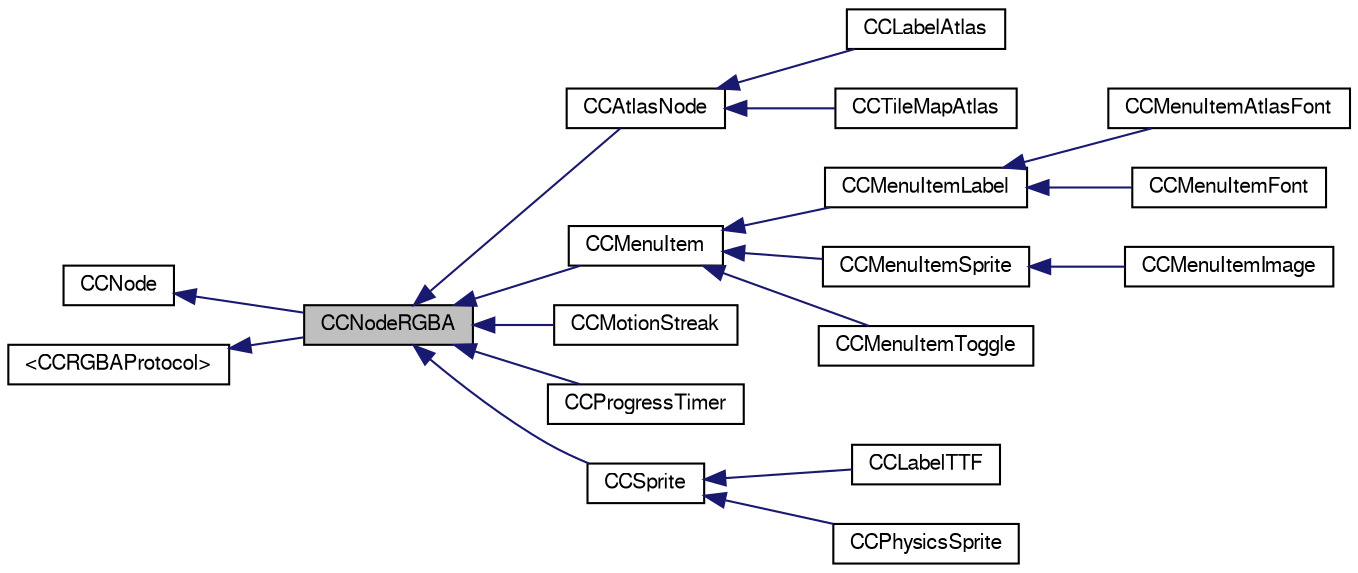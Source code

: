 digraph G
{
  bgcolor="transparent";
  edge [fontname="FreeSans",fontsize="10",labelfontname="FreeSans",labelfontsize="10"];
  node [fontname="FreeSans",fontsize="10",shape=record];
  rankdir="LR";
  Node1 [label="CCNodeRGBA",height=0.2,width=0.4,color="black", fillcolor="grey75", style="filled" fontcolor="black"];
  Node2 -> Node1 [dir="back",color="midnightblue",fontsize="10",style="solid",fontname="FreeSans"];
  Node2 [label="CCNode",height=0.2,width=0.4,color="black",URL="$interface_c_c_node.html"];
  Node3 -> Node1 [dir="back",color="midnightblue",fontsize="10",style="solid",fontname="FreeSans"];
  Node3 [label="\<CCRGBAProtocol\>",height=0.2,width=0.4,color="black",URL="$protocol_c_c_r_g_b_a_protocol-p.html",tooltip="CC RGBA protocol."];
  Node1 -> Node4 [dir="back",color="midnightblue",fontsize="10",style="solid",fontname="FreeSans"];
  Node4 [label="CCAtlasNode",height=0.2,width=0.4,color="black",URL="$interface_c_c_atlas_node.html"];
  Node4 -> Node5 [dir="back",color="midnightblue",fontsize="10",style="solid",fontname="FreeSans"];
  Node5 [label="CCLabelAtlas",height=0.2,width=0.4,color="black",URL="$interface_c_c_label_atlas.html"];
  Node4 -> Node6 [dir="back",color="midnightblue",fontsize="10",style="solid",fontname="FreeSans"];
  Node6 [label="CCTileMapAtlas",height=0.2,width=0.4,color="black",URL="$interface_c_c_tile_map_atlas.html"];
  Node1 -> Node7 [dir="back",color="midnightblue",fontsize="10",style="solid",fontname="FreeSans"];
  Node7 [label="CCMenuItem",height=0.2,width=0.4,color="black",URL="$interface_c_c_menu_item.html"];
  Node7 -> Node8 [dir="back",color="midnightblue",fontsize="10",style="solid",fontname="FreeSans"];
  Node8 [label="CCMenuItemLabel",height=0.2,width=0.4,color="black",URL="$interface_c_c_menu_item_label.html"];
  Node8 -> Node9 [dir="back",color="midnightblue",fontsize="10",style="solid",fontname="FreeSans"];
  Node9 [label="CCMenuItemAtlasFont",height=0.2,width=0.4,color="black",URL="$interface_c_c_menu_item_atlas_font.html"];
  Node8 -> Node10 [dir="back",color="midnightblue",fontsize="10",style="solid",fontname="FreeSans"];
  Node10 [label="CCMenuItemFont",height=0.2,width=0.4,color="black",URL="$interface_c_c_menu_item_font.html"];
  Node7 -> Node11 [dir="back",color="midnightblue",fontsize="10",style="solid",fontname="FreeSans"];
  Node11 [label="CCMenuItemSprite",height=0.2,width=0.4,color="black",URL="$interface_c_c_menu_item_sprite.html"];
  Node11 -> Node12 [dir="back",color="midnightblue",fontsize="10",style="solid",fontname="FreeSans"];
  Node12 [label="CCMenuItemImage",height=0.2,width=0.4,color="black",URL="$interface_c_c_menu_item_image.html"];
  Node7 -> Node13 [dir="back",color="midnightblue",fontsize="10",style="solid",fontname="FreeSans"];
  Node13 [label="CCMenuItemToggle",height=0.2,width=0.4,color="black",URL="$interface_c_c_menu_item_toggle.html"];
  Node1 -> Node14 [dir="back",color="midnightblue",fontsize="10",style="solid",fontname="FreeSans"];
  Node14 [label="CCMotionStreak",height=0.2,width=0.4,color="black",URL="$interface_c_c_motion_streak.html"];
  Node1 -> Node15 [dir="back",color="midnightblue",fontsize="10",style="solid",fontname="FreeSans"];
  Node15 [label="CCProgressTimer",height=0.2,width=0.4,color="black",URL="$interface_c_c_progress_timer.html"];
  Node1 -> Node16 [dir="back",color="midnightblue",fontsize="10",style="solid",fontname="FreeSans"];
  Node16 [label="CCSprite",height=0.2,width=0.4,color="black",URL="$interface_c_c_sprite.html"];
  Node16 -> Node17 [dir="back",color="midnightblue",fontsize="10",style="solid",fontname="FreeSans"];
  Node17 [label="CCLabelTTF",height=0.2,width=0.4,color="black",URL="$interface_c_c_label_t_t_f.html"];
  Node16 -> Node18 [dir="back",color="midnightblue",fontsize="10",style="solid",fontname="FreeSans"];
  Node18 [label="CCPhysicsSprite",height=0.2,width=0.4,color="black",URL="$interface_c_c_physics_sprite.html"];
}
